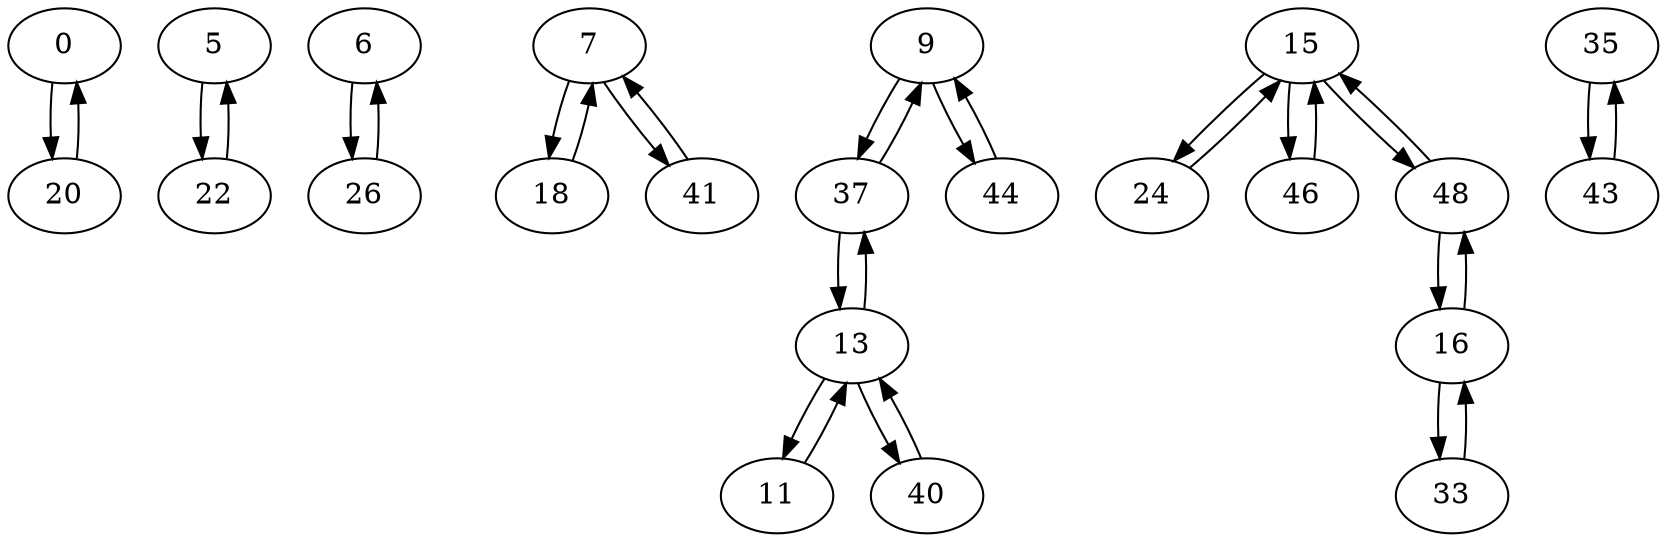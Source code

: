 digraph G {
  0 -> 20;
  5 -> 22;
  6 -> 26;
  7 -> 18;
  7 -> 41;
  9 -> 37;
  9 -> 44;
  11 -> 13;
  13 -> 11;
  13 -> 37;
  13 -> 40;
  15 -> 24;
  15 -> 46;
  15 -> 48;
  16 -> 33;
  16 -> 48;
  18 -> 7;
  20 -> 0;
  22 -> 5;
  24 -> 15;
  26 -> 6;
  33 -> 16;
  35 -> 43;
  37 -> 9;
  37 -> 13;
  40 -> 13;
  41 -> 7;
  43 -> 35;
  44 -> 9;
  46 -> 15;
  48 -> 15;
  48 -> 16;
}